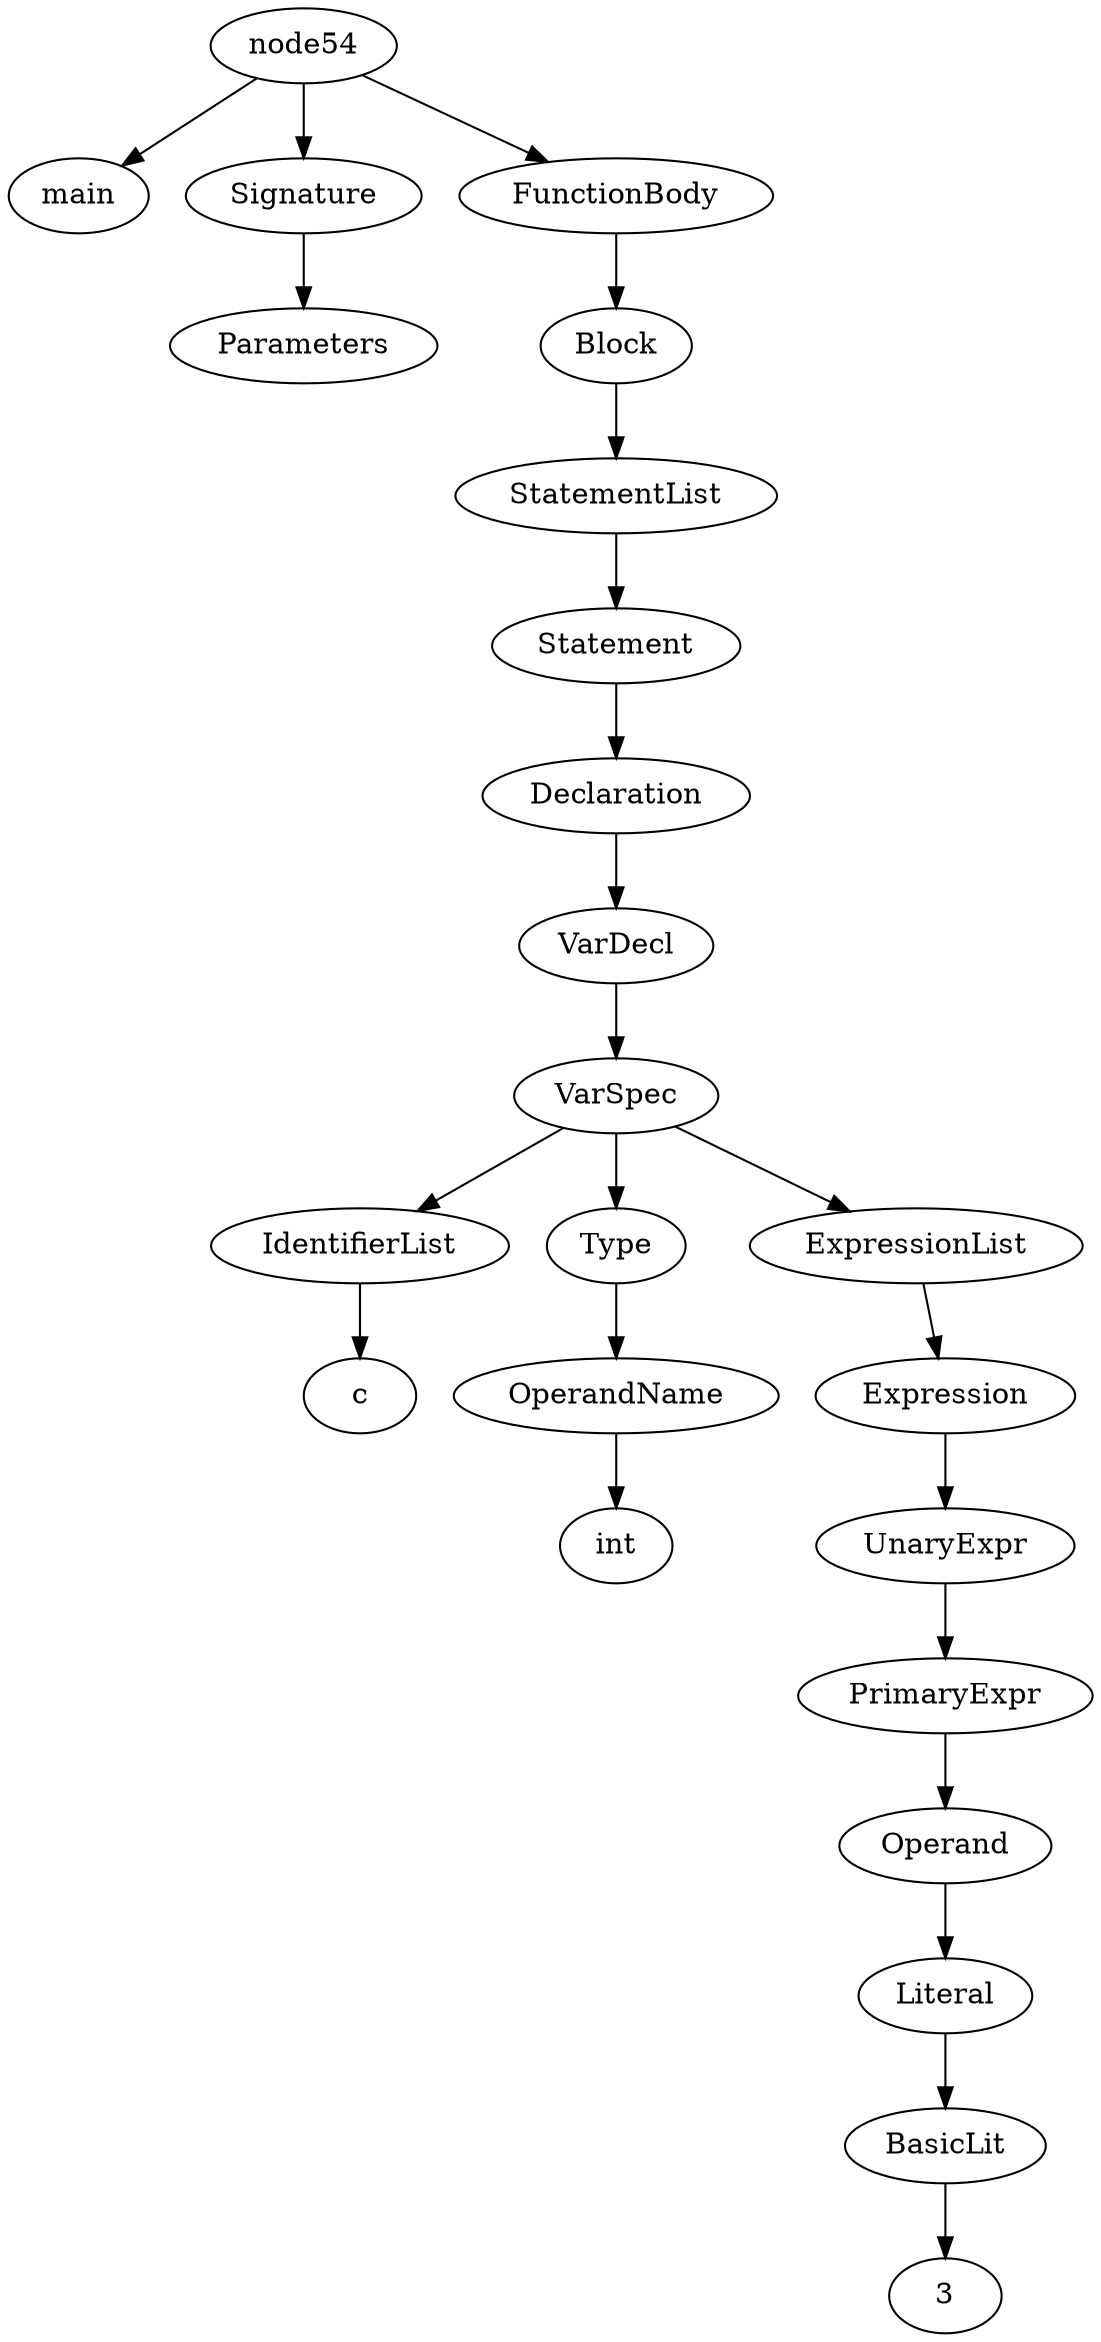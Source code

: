 digraph G {
node55[label="main"];
node56[label="Signature"];
node57[label="Parameters"];
node58[label="FunctionBody"];
node59[label="Block"];
node60[label="StatementList"];
node61[label="Statement"];
node62[label="Declaration"];
node63[label="VarDecl"];
node64[label="VarSpec"];
node65[label="IdentifierList"];
node66[label="c"];
node67[label="Type"];
node68[label="OperandName"];
node69[label="int"];
node70[label="ExpressionList"];
node71[label="Expression"];
node72[label="UnaryExpr"];
node73[label="PrimaryExpr"];
node74[label="Operand"];
node75[label="Literal"];
node76[label="BasicLit"];
node77[label="3"];


"node54"->"node55";
"node54"->"node56";
"node56"->"node57";
"node54"->"node58";
"node58"->"node59";
"node59"->"node60";
"node60"->"node61";
"node61"->"node62";
"node62"->"node63";
"node63"->"node64";
"node64"->"node65";
"node65"->"node66";
"node64"->"node67";
"node67"->"node68";
"node68"->"node69";
"node64"->"node70";
"node70"->"node71";
"node71"->"node72";
"node72"->"node73";
"node73"->"node74";
"node74"->"node75";
"node75"->"node76";
"node76"->"node77";

}